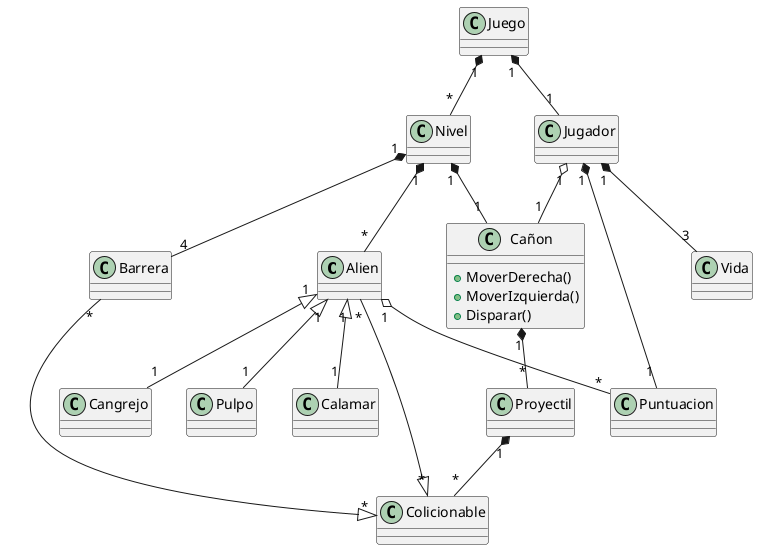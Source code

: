 @startuml Space

class Alien
Class Cañon{
    +MoverDerecha()
    +MoverIzquierda()
    +Disparar()
}
Class Barrera
Class Proyectil
Class Vida
Class Juego 
Class Puntuacion
Class Nivel 
Class Jugador
Class Colicionable
Class Pulpo 
Class Calamar
Class Cangrejo 


Juego "1" *-- "*" Nivel
Juego "1" *-- "1" Jugador

Nivel "1" *-- "*" Alien
Nivel "1" *-- "1" Cañon
Nivel "1" *-- "4" Barrera

Jugador "1" o-- "1" Cañon
Jugador "1" *-- "3" Vida
Jugador "1" *-- "1" Puntuacion

Cañon "1" *-- "*" Proyectil

Proyectil "1" *-- "*" Colicionable

Barrera "*" --|> "*" Colicionable

Alien "*" --|> "*" Colicionable
Alien "1" o-- "*" Puntuacion
Alien "1" <|-- "1" Pulpo
Alien "1" <|-- "1" Calamar
Alien "1" <|-- "1" Cangrejo




@enduml